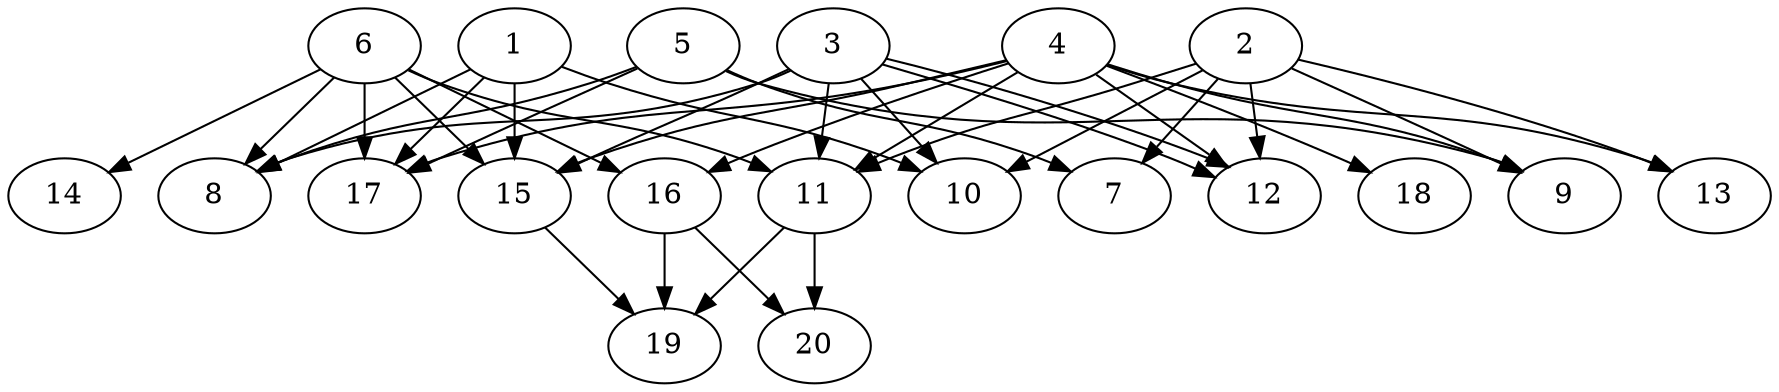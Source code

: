 // DAG automatically generated by daggen at Wed Jul 24 21:20:53 2019
// ./daggen --dot -n 20 --ccr 0.4 --fat 0.8 --regular 0.5 --density 0.7 --mindata 5242880 --maxdata 52428800 
digraph G {
  1 [size="39820800", alpha="0.06", expect_size="15928320"] 
  1 -> 8 [size ="15928320"]
  1 -> 10 [size ="15928320"]
  1 -> 15 [size ="15928320"]
  1 -> 17 [size ="15928320"]
  2 [size="63877120", alpha="0.04", expect_size="25550848"] 
  2 -> 7 [size ="25550848"]
  2 -> 9 [size ="25550848"]
  2 -> 10 [size ="25550848"]
  2 -> 11 [size ="25550848"]
  2 -> 12 [size ="25550848"]
  2 -> 13 [size ="25550848"]
  3 [size="52369920", alpha="0.08", expect_size="20947968"] 
  3 -> 8 [size ="20947968"]
  3 -> 10 [size ="20947968"]
  3 -> 11 [size ="20947968"]
  3 -> 12 [size ="20947968"]
  3 -> 12 [size ="20947968"]
  3 -> 15 [size ="20947968"]
  4 [size="17932800", alpha="0.10", expect_size="7173120"] 
  4 -> 9 [size ="7173120"]
  4 -> 11 [size ="7173120"]
  4 -> 12 [size ="7173120"]
  4 -> 13 [size ="7173120"]
  4 -> 15 [size ="7173120"]
  4 -> 16 [size ="7173120"]
  4 -> 17 [size ="7173120"]
  4 -> 18 [size ="7173120"]
  5 [size="50265600", alpha="0.02", expect_size="20106240"] 
  5 -> 7 [size ="20106240"]
  5 -> 8 [size ="20106240"]
  5 -> 9 [size ="20106240"]
  5 -> 17 [size ="20106240"]
  6 [size="122874880", alpha="0.08", expect_size="49149952"] 
  6 -> 8 [size ="49149952"]
  6 -> 11 [size ="49149952"]
  6 -> 14 [size ="49149952"]
  6 -> 15 [size ="49149952"]
  6 -> 16 [size ="49149952"]
  6 -> 17 [size ="49149952"]
  7 [size="105640960", alpha="0.06", expect_size="42256384"] 
  8 [size="128601600", alpha="0.11", expect_size="51440640"] 
  9 [size="47728640", alpha="0.11", expect_size="19091456"] 
  10 [size="111157760", alpha="0.07", expect_size="44463104"] 
  11 [size="41991680", alpha="0.07", expect_size="16796672"] 
  11 -> 19 [size ="16796672"]
  11 -> 20 [size ="16796672"]
  12 [size="76992000", alpha="0.16", expect_size="30796800"] 
  13 [size="99215360", alpha="0.16", expect_size="39686144"] 
  14 [size="27776000", alpha="0.00", expect_size="11110400"] 
  15 [size="87815680", alpha="0.03", expect_size="35126272"] 
  15 -> 19 [size ="35126272"]
  16 [size="96837120", alpha="0.09", expect_size="38734848"] 
  16 -> 19 [size ="38734848"]
  16 -> 20 [size ="38734848"]
  17 [size="26373120", alpha="0.03", expect_size="10549248"] 
  18 [size="63290880", alpha="0.15", expect_size="25316352"] 
  19 [size="127383040", alpha="0.13", expect_size="50953216"] 
  20 [size="75074560", alpha="0.15", expect_size="30029824"] 
}
